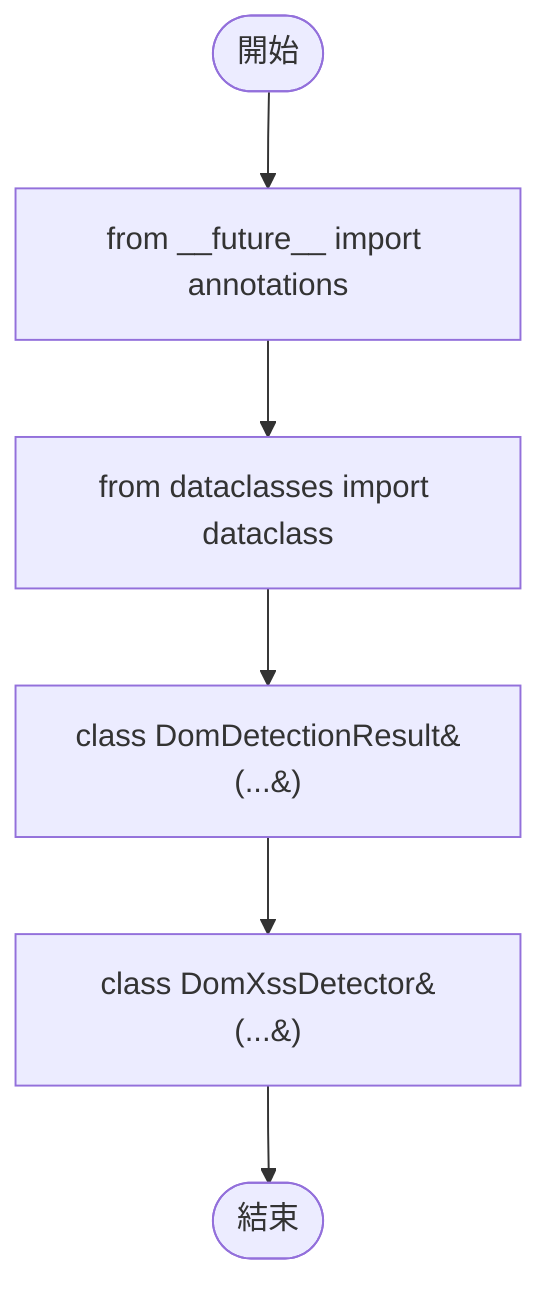 flowchart TB
    n1([開始])
    n2([結束])
    n3[from __future__ import annotations]
    n4[from dataclasses import dataclass]
    n5[class DomDetectionResult&#40;...&#41;]
    n6[class DomXssDetector&#40;...&#41;]
    n1 --> n3
    n3 --> n4
    n4 --> n5
    n5 --> n6
    n6 --> n2